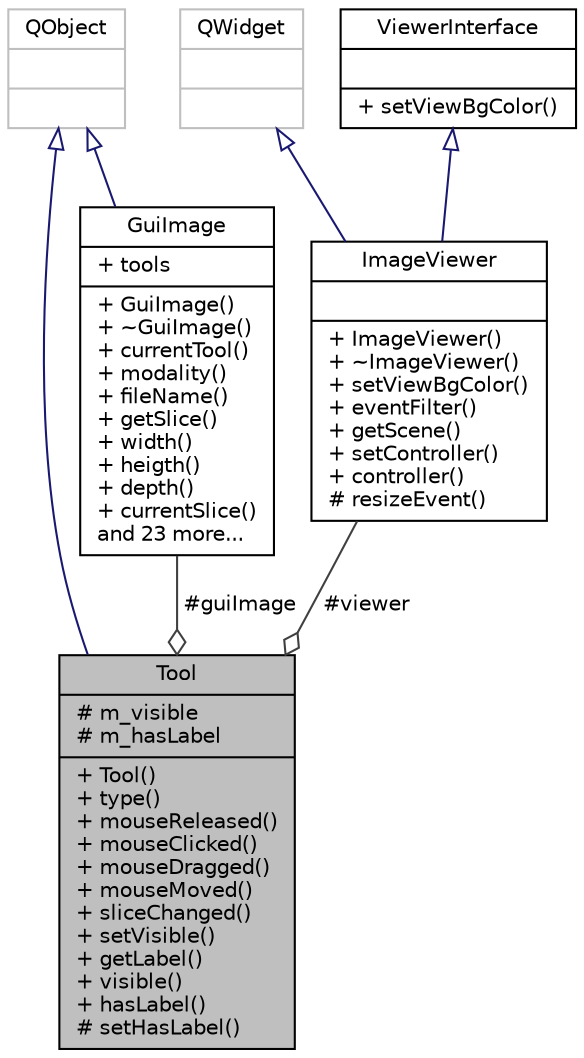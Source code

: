 digraph "Tool"
{
  edge [fontname="Helvetica",fontsize="10",labelfontname="Helvetica",labelfontsize="10"];
  node [fontname="Helvetica",fontsize="10",shape=record];
  Node1 [label="{Tool\n|# m_visible\l# m_hasLabel\l|+ Tool()\l+ type()\l+ mouseReleased()\l+ mouseClicked()\l+ mouseDragged()\l+ mouseMoved()\l+ sliceChanged()\l+ setVisible()\l+ getLabel()\l+ visible()\l+ hasLabel()\l# setHasLabel()\l}",height=0.2,width=0.4,color="black", fillcolor="grey75", style="filled", fontcolor="black"];
  Node2 -> Node1 [dir="back",color="midnightblue",fontsize="10",style="solid",arrowtail="onormal",fontname="Helvetica"];
  Node2 [label="{QObject\n||}",height=0.2,width=0.4,color="grey75", fillcolor="white", style="filled"];
  Node3 -> Node1 [color="grey25",fontsize="10",style="solid",label=" #viewer" ,arrowhead="odiamond",fontname="Helvetica"];
  Node3 [label="{ImageViewer\n||+ ImageViewer()\l+ ~ImageViewer()\l+ setViewBgColor()\l+ eventFilter()\l+ getScene()\l+ setController()\l+ controller()\l# resizeEvent()\l}",height=0.2,width=0.4,color="black", fillcolor="white", style="filled",URL="$class_image_viewer.html"];
  Node4 -> Node3 [dir="back",color="midnightblue",fontsize="10",style="solid",arrowtail="onormal",fontname="Helvetica"];
  Node4 [label="{QWidget\n||}",height=0.2,width=0.4,color="grey75", fillcolor="white", style="filled"];
  Node5 -> Node3 [dir="back",color="midnightblue",fontsize="10",style="solid",arrowtail="onormal",fontname="Helvetica"];
  Node5 [label="{ViewerInterface\n||+ setViewBgColor()\l}",height=0.2,width=0.4,color="black", fillcolor="white", style="filled",URL="$class_viewer_interface.html"];
  Node6 -> Node1 [color="grey25",fontsize="10",style="solid",label=" #guiImage" ,arrowhead="odiamond",fontname="Helvetica"];
  Node6 [label="{GuiImage\n|+ tools\l|+ GuiImage()\l+ ~GuiImage()\l+ currentTool()\l+ modality()\l+ fileName()\l+ getSlice()\l+ width()\l+ heigth()\l+ depth()\l+ currentSlice()\land 23 more...\l}",height=0.2,width=0.4,color="black", fillcolor="white", style="filled",URL="$class_gui_image.html",tooltip="The GuiImage class is a bridge to the Bial::Image data structure to the QImage data structure..."];
  Node2 -> Node6 [dir="back",color="midnightblue",fontsize="10",style="solid",arrowtail="onormal",fontname="Helvetica"];
}
